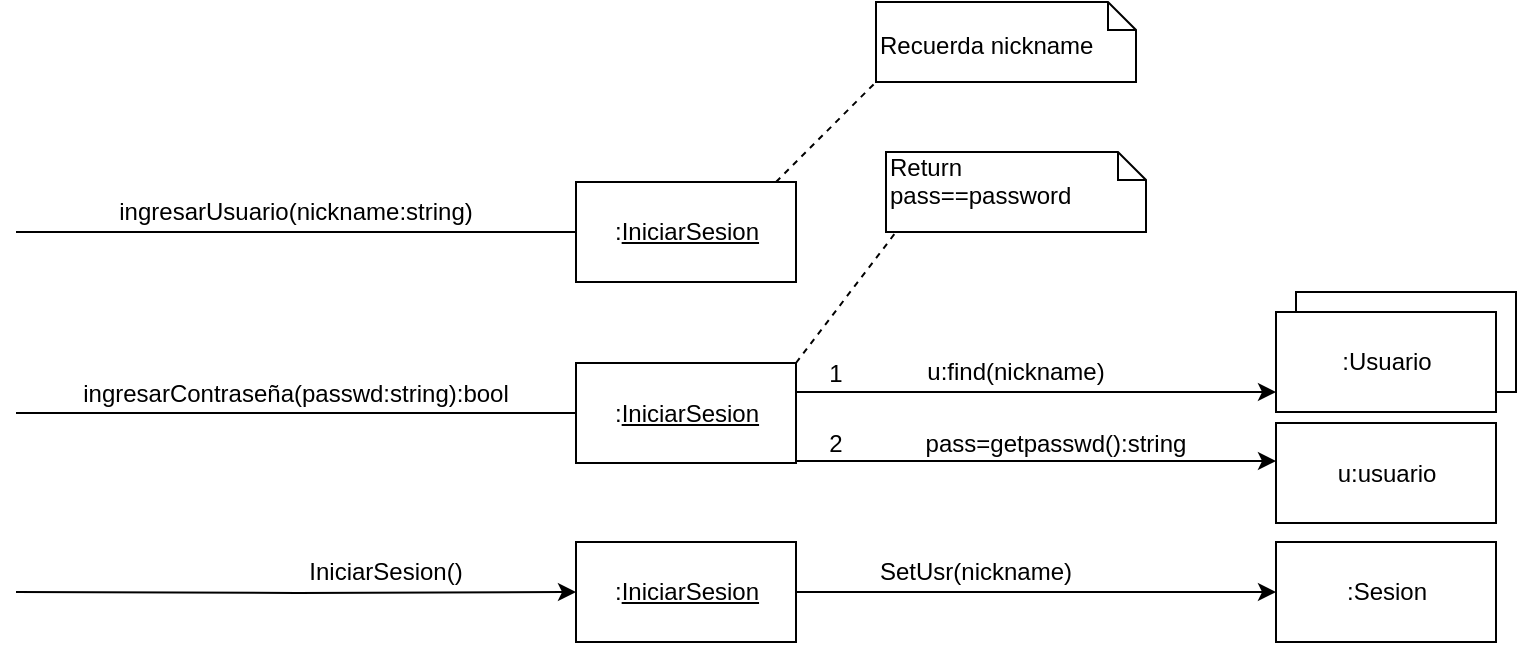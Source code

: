 <mxfile version="10.7.1" type="device"><diagram id="ZuGCl24TimJ8Vy4L3KvW" name="Page-1"><mxGraphModel dx="1010" dy="587" grid="1" gridSize="10" guides="1" tooltips="1" connect="1" arrows="1" fold="1" page="1" pageScale="1" pageWidth="1169" pageHeight="827" math="0" shadow="0"><root><mxCell id="0"/><mxCell id="1" parent="0"/><mxCell id="XuXiGgBF2Fl8GlUCllvv-1" value=":&lt;u&gt;IniciarSesion&lt;/u&gt;" style="html=1;" parent="1" vertex="1"><mxGeometry x="320" y="120" width="110" height="50" as="geometry"/></mxCell><mxCell id="XuXiGgBF2Fl8GlUCllvv-5" value="" style="endArrow=none;html=1;" parent="1" edge="1"><mxGeometry width="50" height="50" relative="1" as="geometry"><mxPoint x="40" y="145" as="sourcePoint"/><mxPoint x="320" y="145" as="targetPoint"/><Array as="points"/></mxGeometry></mxCell><mxCell id="XuXiGgBF2Fl8GlUCllvv-18" value="" style="edgeStyle=orthogonalEdgeStyle;rounded=0;orthogonalLoop=1;jettySize=auto;html=1;" parent="1" edge="1"><mxGeometry relative="1" as="geometry"><mxPoint x="670" y="225" as="targetPoint"/><mxPoint x="430" y="225" as="sourcePoint"/></mxGeometry></mxCell><mxCell id="XuXiGgBF2Fl8GlUCllvv-6" value=":&lt;u&gt;IniciarSesion&lt;/u&gt;" style="html=1;" parent="1" vertex="1"><mxGeometry x="320" y="210.5" width="110" height="50" as="geometry"/></mxCell><mxCell id="XuXiGgBF2Fl8GlUCllvv-7" value="" style="endArrow=none;html=1;" parent="1" edge="1"><mxGeometry width="50" height="50" relative="1" as="geometry"><mxPoint x="40" y="235.5" as="sourcePoint"/><mxPoint x="320" y="235.5" as="targetPoint"/><Array as="points"/></mxGeometry></mxCell><mxCell id="XuXiGgBF2Fl8GlUCllvv-8" value="ingresarUsuario(nickname:string)" style="text;html=1;strokeColor=none;fillColor=none;align=center;verticalAlign=middle;whiteSpace=wrap;rounded=0;" parent="1" vertex="1"><mxGeometry x="160" y="125" width="40" height="20" as="geometry"/></mxCell><mxCell id="XuXiGgBF2Fl8GlUCllvv-9" value="ingresarContraseña(passwd:string):bool&lt;br&gt;" style="text;html=1;strokeColor=none;fillColor=none;align=center;verticalAlign=middle;whiteSpace=wrap;rounded=0;" parent="1" vertex="1"><mxGeometry x="160" y="215.5" width="40" height="20" as="geometry"/></mxCell><mxCell id="XuXiGgBF2Fl8GlUCllvv-19" value="" style="html=1;" parent="1" vertex="1"><mxGeometry x="680" y="175" width="110" height="50" as="geometry"/></mxCell><mxCell id="XuXiGgBF2Fl8GlUCllvv-20" value=":Usuario&lt;br&gt;" style="html=1;" parent="1" vertex="1"><mxGeometry x="670" y="185" width="110" height="50" as="geometry"/></mxCell><mxCell id="XuXiGgBF2Fl8GlUCllvv-32" value="" style="edgeStyle=orthogonalEdgeStyle;rounded=0;orthogonalLoop=1;jettySize=auto;html=1;" parent="1" target="XuXiGgBF2Fl8GlUCllvv-31" edge="1"><mxGeometry relative="1" as="geometry"><mxPoint x="40" y="325" as="sourcePoint"/></mxGeometry></mxCell><mxCell id="XuXiGgBF2Fl8GlUCllvv-24" value="u:usuario&lt;br&gt;" style="html=1;" parent="1" vertex="1"><mxGeometry x="670" y="240.5" width="110" height="50" as="geometry"/></mxCell><mxCell id="XuXiGgBF2Fl8GlUCllvv-35" value="" style="edgeStyle=orthogonalEdgeStyle;rounded=0;orthogonalLoop=1;jettySize=auto;html=1;" parent="1" source="XuXiGgBF2Fl8GlUCllvv-31" target="XuXiGgBF2Fl8GlUCllvv-34" edge="1"><mxGeometry relative="1" as="geometry"/></mxCell><mxCell id="XuXiGgBF2Fl8GlUCllvv-31" value=":&lt;u&gt;IniciarSesion&lt;/u&gt;" style="html=1;" parent="1" vertex="1"><mxGeometry x="320" y="300" width="110" height="50" as="geometry"/></mxCell><mxCell id="XuXiGgBF2Fl8GlUCllvv-34" value=":Sesion&lt;br&gt;" style="html=1;" parent="1" vertex="1"><mxGeometry x="670" y="300" width="110" height="50" as="geometry"/></mxCell><mxCell id="XuXiGgBF2Fl8GlUCllvv-21" value="&lt;br&gt;Recuerda nickname" style="shape=note;whiteSpace=wrap;html=1;size=14;verticalAlign=top;align=left;spacingTop=-6;" parent="1" vertex="1"><mxGeometry x="470" y="30" width="130" height="40" as="geometry"/></mxCell><mxCell id="XuXiGgBF2Fl8GlUCllvv-22" value="" style="endArrow=none;dashed=1;html=1;" parent="1" edge="1"><mxGeometry width="50" height="50" relative="1" as="geometry"><mxPoint x="420" y="120" as="sourcePoint"/><mxPoint x="470" y="70" as="targetPoint"/><Array as="points"/></mxGeometry></mxCell><mxCell id="XuXiGgBF2Fl8GlUCllvv-23" value="u:find(nickname)&lt;br&gt;" style="text;html=1;strokeColor=none;fillColor=none;align=center;verticalAlign=middle;whiteSpace=wrap;rounded=0;" parent="1" vertex="1"><mxGeometry x="520" y="205" width="40" height="20" as="geometry"/></mxCell><mxCell id="XuXiGgBF2Fl8GlUCllvv-26" value="pass=getpasswd():string" style="text;html=1;strokeColor=none;fillColor=none;align=center;verticalAlign=middle;whiteSpace=wrap;rounded=0;" parent="1" vertex="1"><mxGeometry x="540" y="240.5" width="40" height="20" as="geometry"/></mxCell><mxCell id="XuXiGgBF2Fl8GlUCllvv-29" value="" style="endArrow=none;dashed=1;html=1;exitX=0;exitY=0.25;exitDx=0;exitDy=0;" parent="1" edge="1" source="J390TDP3BY8aMhdnSAxX-2"><mxGeometry width="50" height="50" relative="1" as="geometry"><mxPoint x="430" y="195" as="sourcePoint"/><mxPoint x="480" y="145" as="targetPoint"/></mxGeometry></mxCell><mxCell id="XuXiGgBF2Fl8GlUCllvv-30" value="Return&lt;br&gt;pass==password&lt;br&gt;" style="shape=note;whiteSpace=wrap;html=1;size=14;verticalAlign=top;align=left;spacingTop=-6;" parent="1" vertex="1"><mxGeometry x="475" y="105" width="130" height="40" as="geometry"/></mxCell><mxCell id="XuXiGgBF2Fl8GlUCllvv-33" value="IniciarSesion()&lt;br&gt;" style="text;html=1;strokeColor=none;fillColor=none;align=center;verticalAlign=middle;whiteSpace=wrap;rounded=0;" parent="1" vertex="1"><mxGeometry x="205" y="305" width="40" height="20" as="geometry"/></mxCell><mxCell id="XuXiGgBF2Fl8GlUCllvv-36" value="SetUsr(nickname)&lt;br&gt;" style="text;html=1;strokeColor=none;fillColor=none;align=center;verticalAlign=middle;whiteSpace=wrap;rounded=0;" parent="1" vertex="1"><mxGeometry x="500" y="305" width="40" height="20" as="geometry"/></mxCell><mxCell id="J390TDP3BY8aMhdnSAxX-1" value="" style="edgeStyle=orthogonalEdgeStyle;rounded=0;orthogonalLoop=1;jettySize=auto;html=1;" edge="1" parent="1"><mxGeometry relative="1" as="geometry"><mxPoint x="670" y="259.5" as="targetPoint"/><mxPoint x="430" y="259.5" as="sourcePoint"/></mxGeometry></mxCell><mxCell id="J390TDP3BY8aMhdnSAxX-2" value="1" style="text;html=1;strokeColor=none;fillColor=none;align=center;verticalAlign=middle;whiteSpace=wrap;rounded=0;" vertex="1" parent="1"><mxGeometry x="430" y="205.5" width="40" height="20" as="geometry"/></mxCell><mxCell id="J390TDP3BY8aMhdnSAxX-3" value="2" style="text;html=1;strokeColor=none;fillColor=none;align=center;verticalAlign=middle;whiteSpace=wrap;rounded=0;" vertex="1" parent="1"><mxGeometry x="430" y="240.5" width="40" height="20" as="geometry"/></mxCell></root></mxGraphModel></diagram></mxfile>
